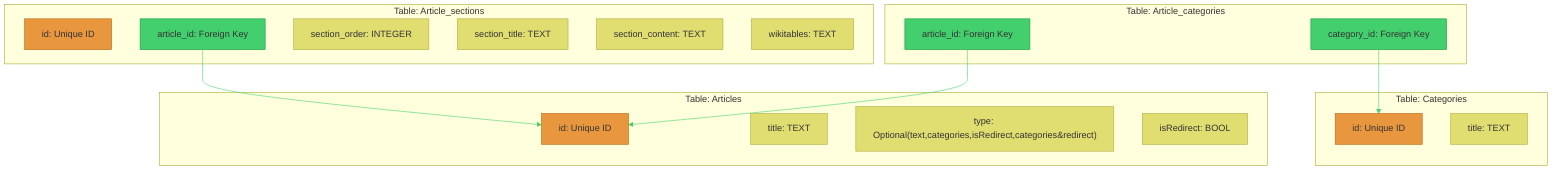 graph TB
subgraph 012032917a4c1cad["Table: Categories"]
8f6d6a9fb9387f1c["id: Unique ID"]
4b57b5f5c7f08fef["title: TEXT"]

end
subgraph 1820cdada1e5f31f["Table: Article_categories"]
4192b631555461ef["article_id: Foreign Key"]
3bcf8d5578fc2ba1["category_id: Foreign Key"]

end
subgraph dc232ea71875d1ce["Table: Article_sections"]
126cc3daf3b014b9["id: Unique ID"]
8fd83248579da55e["article_id: Foreign Key"]
e1df50629e4dd3de["section_order: INTEGER"]
00d910642fda5f4d["section_title: TEXT"]
15391e2ca7c4bf6b["section_content: TEXT"]
3de40e0ff9fdb093["wikitables: TEXT"]

end
subgraph 03bbfc8659d50587["Table: Articles"]
4ae4e7ecb7f6f5b8["id: Unique ID"]
97b4cbf98ce2125c["title: TEXT"]
b34b5288fa00d53b["type: Optional(text,categories,isRedirect,categories&redirect)"]
8544f5670a283470["isRedirect: BOOL"]

end
4ae4e7ecb7f6f5b8["id: Unique ID"]
97b4cbf98ce2125c["title: TEXT"]
b34b5288fa00d53b["type: Optional(text,categories,isRedirect,categories&redirect)"]
8544f5670a283470["isRedirect: BOOL"]
4192b631555461ef["article_id: Foreign Key"]
3bcf8d5578fc2ba1["category_id: Foreign Key"]
126cc3daf3b014b9["id: Unique ID"]
8fd83248579da55e["article_id: Foreign Key"]
8f6d6a9fb9387f1c["id: Unique ID"]
4b57b5f5c7f08fef["title: TEXT"]
e1df50629e4dd3de["section_order: INTEGER"]
00d910642fda5f4d["section_title: TEXT"]
15391e2ca7c4bf6b["section_content: TEXT"]
3de40e0ff9fdb093["wikitables: TEXT"]
8fd83248579da55e --> 4ae4e7ecb7f6f5b8
4192b631555461ef --> 4ae4e7ecb7f6f5b8
3bcf8d5578fc2ba1 --> 8f6d6a9fb9387f1c
style 8f6d6a9fb9387f1c fill:#e9973f, stroke:#b6640c
style 4b57b5f5c7f08fef fill:#e0de71, stroke:#adab3e
style 4192b631555461ef fill:#44cf6e, stroke:#119c3b
style 3bcf8d5578fc2ba1 fill:#44cf6e, stroke:#119c3b
style 126cc3daf3b014b9 fill:#e9973f, stroke:#b6640c
style 8fd83248579da55e fill:#44cf6e, stroke:#119c3b
style e1df50629e4dd3de fill:#e0de71, stroke:#adab3e
style 00d910642fda5f4d fill:#e0de71, stroke:#adab3e
style 15391e2ca7c4bf6b fill:#e0de71, stroke:#adab3e
style 3de40e0ff9fdb093 fill:#e0de71, stroke:#adab3e
style 4ae4e7ecb7f6f5b8 fill:#e9973f, stroke:#b6640c
style 97b4cbf98ce2125c fill:#e0de71, stroke:#adab3e
style b34b5288fa00d53b fill:#e0de71, stroke:#adab3e
style 8544f5670a283470 fill:#e0de71, stroke:#adab3e
style 4ae4e7ecb7f6f5b8 fill:#e9973f, stroke:#b6640c
style 97b4cbf98ce2125c fill:#e0de71, stroke:#adab3e
style b34b5288fa00d53b fill:#e0de71, stroke:#adab3e
style 8544f5670a283470 fill:#e0de71, stroke:#adab3e
style 4192b631555461ef fill:#44cf6e, stroke:#119c3b
style 3bcf8d5578fc2ba1 fill:#44cf6e, stroke:#119c3b
style 126cc3daf3b014b9 fill:#e9973f, stroke:#b6640c
style 8fd83248579da55e fill:#44cf6e, stroke:#119c3b
style 8f6d6a9fb9387f1c fill:#e9973f, stroke:#b6640c
style 4b57b5f5c7f08fef fill:#e0de71, stroke:#adab3e
style e1df50629e4dd3de fill:#e0de71, stroke:#adab3e
style 00d910642fda5f4d fill:#e0de71, stroke:#adab3e
style 15391e2ca7c4bf6b fill:#e0de71, stroke:#adab3e
style 3de40e0ff9fdb093 fill:#e0de71, stroke:#adab3e
linkStyle 0 stroke:#44cf6e
linkStyle 1 stroke:#44cf6e
linkStyle 2 stroke:#44cf6e